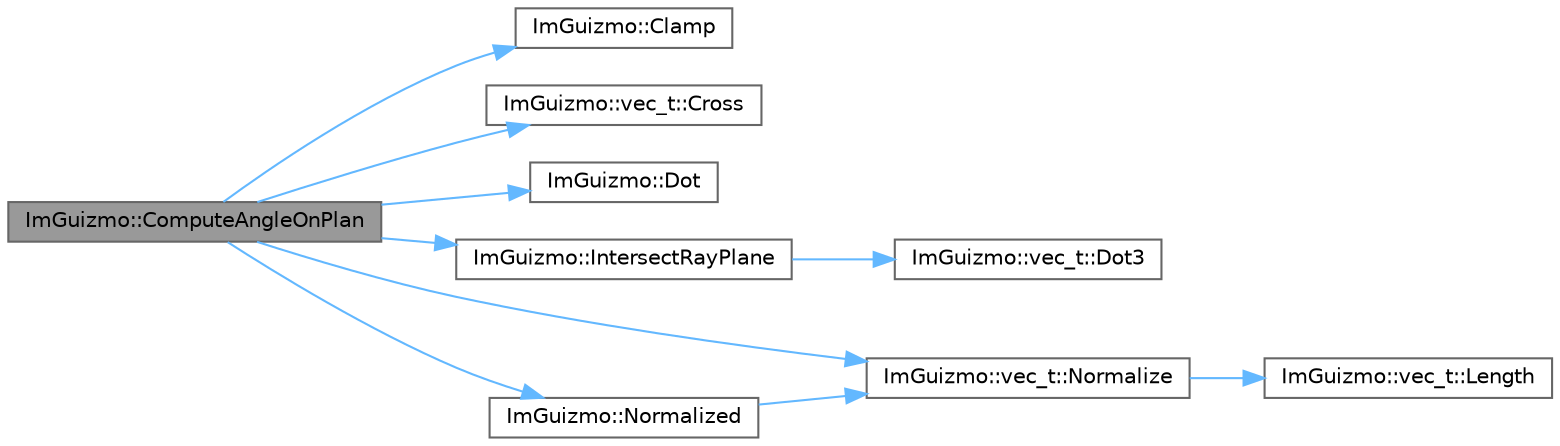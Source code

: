 digraph "ImGuizmo::ComputeAngleOnPlan"
{
 // LATEX_PDF_SIZE
  bgcolor="transparent";
  edge [fontname=Helvetica,fontsize=10,labelfontname=Helvetica,labelfontsize=10];
  node [fontname=Helvetica,fontsize=10,shape=box,height=0.2,width=0.4];
  rankdir="LR";
  Node1 [id="Node000001",label="ImGuizmo::ComputeAngleOnPlan",height=0.2,width=0.4,color="gray40", fillcolor="grey60", style="filled", fontcolor="black",tooltip=" "];
  Node1 -> Node2 [id="edge1_Node000001_Node000002",color="steelblue1",style="solid",tooltip=" "];
  Node2 [id="Node000002",label="ImGuizmo::Clamp",height=0.2,width=0.4,color="grey40", fillcolor="white", style="filled",URL="$namespace_im_guizmo.html#a558cc18ff519a761fa7bca5b5f37146d",tooltip=" "];
  Node1 -> Node3 [id="edge2_Node000001_Node000003",color="steelblue1",style="solid",tooltip=" "];
  Node3 [id="Node000003",label="ImGuizmo::vec_t::Cross",height=0.2,width=0.4,color="grey40", fillcolor="white", style="filled",URL="$struct_im_guizmo_1_1vec__t.html#a0da3b8e0cf1175f4eb0c95c0080b524d",tooltip=" "];
  Node1 -> Node4 [id="edge3_Node000001_Node000004",color="steelblue1",style="solid",tooltip=" "];
  Node4 [id="Node000004",label="ImGuizmo::Dot",height=0.2,width=0.4,color="grey40", fillcolor="white", style="filled",URL="$namespace_im_guizmo.html#aaf7169590757c87a75b7ea5e55bb1e9c",tooltip=" "];
  Node1 -> Node5 [id="edge4_Node000001_Node000005",color="steelblue1",style="solid",tooltip=" "];
  Node5 [id="Node000005",label="ImGuizmo::IntersectRayPlane",height=0.2,width=0.4,color="grey40", fillcolor="white", style="filled",URL="$namespace_im_guizmo.html#afcffd45f3c36d533705237a661a4b332",tooltip=" "];
  Node5 -> Node6 [id="edge5_Node000005_Node000006",color="steelblue1",style="solid",tooltip=" "];
  Node6 [id="Node000006",label="ImGuizmo::vec_t::Dot3",height=0.2,width=0.4,color="grey40", fillcolor="white", style="filled",URL="$struct_im_guizmo_1_1vec__t.html#af69c3a1f7a5816939c1d19cb4c7ebf76",tooltip=" "];
  Node1 -> Node7 [id="edge6_Node000001_Node000007",color="steelblue1",style="solid",tooltip=" "];
  Node7 [id="Node000007",label="ImGuizmo::vec_t::Normalize",height=0.2,width=0.4,color="grey40", fillcolor="white", style="filled",URL="$struct_im_guizmo_1_1vec__t.html#af017b8aa014292dc855f180448a66579",tooltip=" "];
  Node7 -> Node8 [id="edge7_Node000007_Node000008",color="steelblue1",style="solid",tooltip=" "];
  Node8 [id="Node000008",label="ImGuizmo::vec_t::Length",height=0.2,width=0.4,color="grey40", fillcolor="white", style="filled",URL="$struct_im_guizmo_1_1vec__t.html#a5fdc55e19fe7a468751ab9a8a77ebf23",tooltip=" "];
  Node1 -> Node9 [id="edge8_Node000001_Node000009",color="steelblue1",style="solid",tooltip=" "];
  Node9 [id="Node000009",label="ImGuizmo::Normalized",height=0.2,width=0.4,color="grey40", fillcolor="white", style="filled",URL="$namespace_im_guizmo.html#a1619646543d1daf5ef5b8edc6060dd81",tooltip=" "];
  Node9 -> Node7 [id="edge9_Node000009_Node000007",color="steelblue1",style="solid",tooltip=" "];
}
